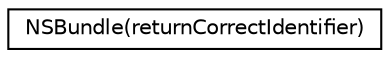 digraph "Graphical Class Hierarchy"
{
 // LATEX_PDF_SIZE
  edge [fontname="Helvetica",fontsize="10",labelfontname="Helvetica",labelfontsize="10"];
  node [fontname="Helvetica",fontsize="10",shape=record];
  rankdir="LR";
  Node0 [label="NSBundle(returnCorrectIdentifier)",height=0.2,width=0.4,color="black", fillcolor="white", style="filled",URL="$category_n_s_bundle_07return_correct_identifier_08.html",tooltip=" "];
}
